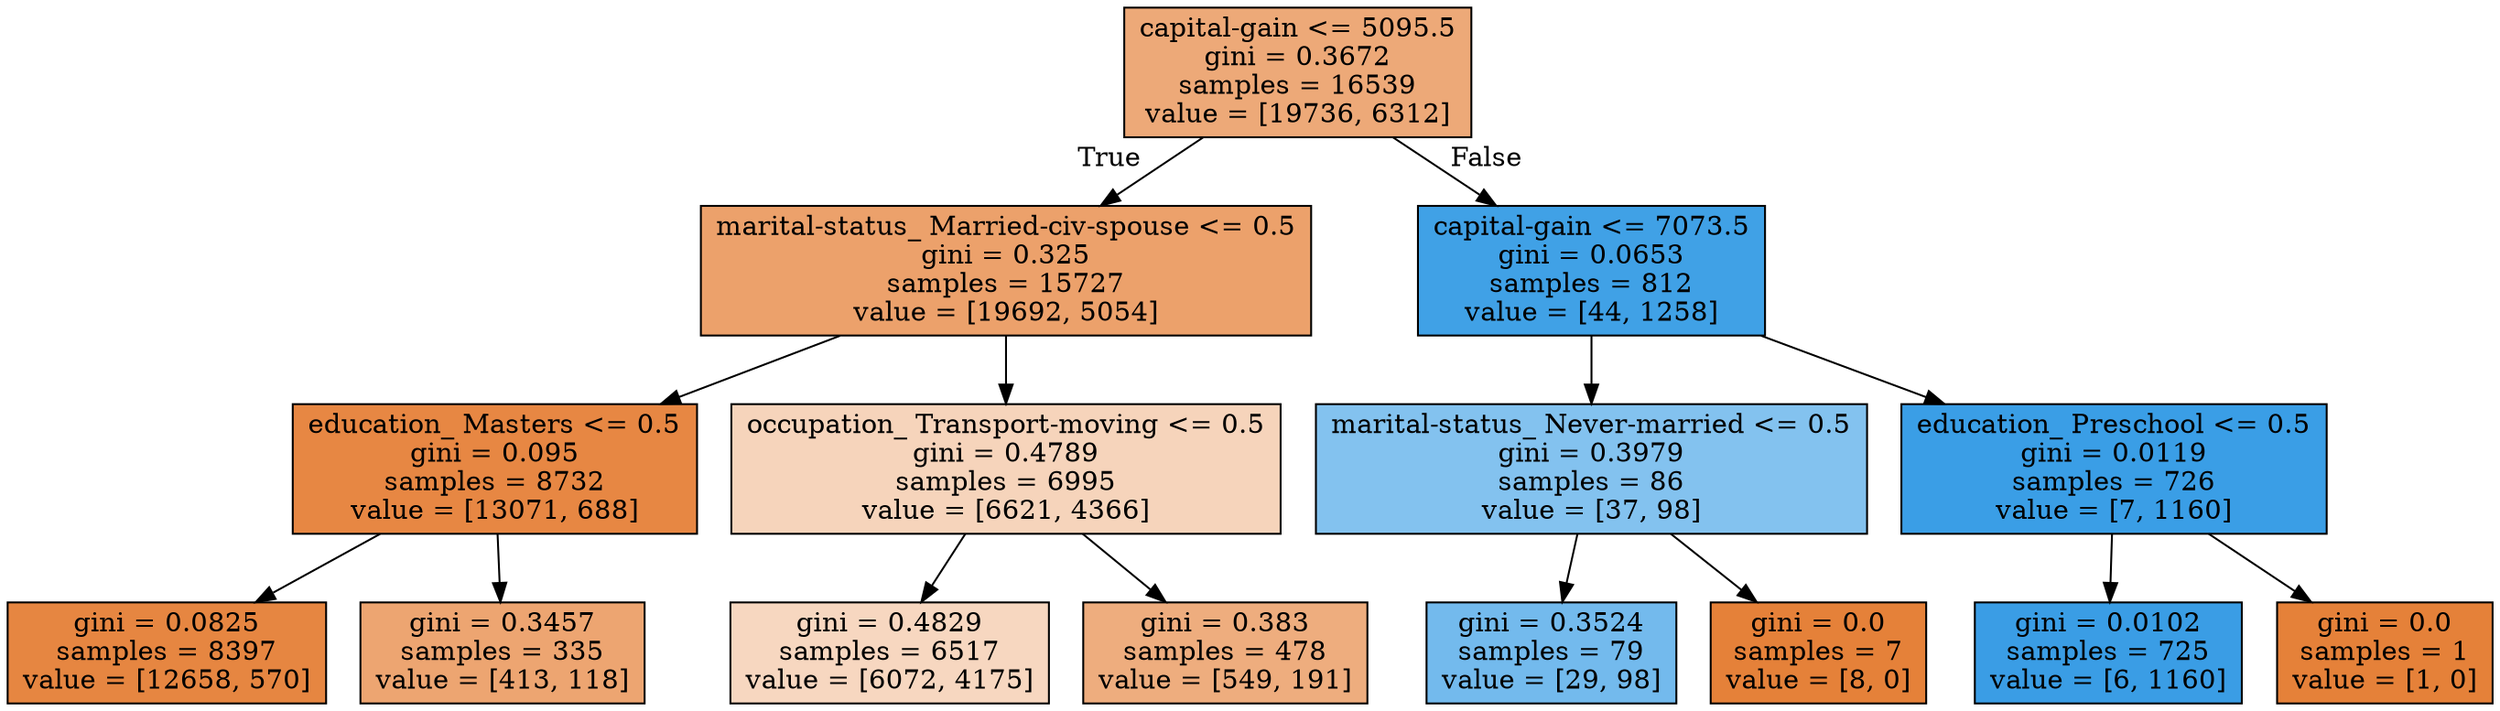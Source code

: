 digraph Tree {
node [shape=box, style="filled", color="black"] ;
0 [label="capital-gain <= 5095.5\ngini = 0.3672\nsamples = 16539\nvalue = [19736, 6312]", fillcolor="#e58139ad"] ;
1 [label="marital-status_ Married-civ-spouse <= 0.5\ngini = 0.325\nsamples = 15727\nvalue = [19692, 5054]", fillcolor="#e58139be"] ;
0 -> 1 [labeldistance=2.5, labelangle=45, headlabel="True"] ;
2 [label="education_ Masters <= 0.5\ngini = 0.095\nsamples = 8732\nvalue = [13071, 688]", fillcolor="#e58139f2"] ;
1 -> 2 ;
3 [label="gini = 0.0825\nsamples = 8397\nvalue = [12658, 570]", fillcolor="#e58139f4"] ;
2 -> 3 ;
4 [label="gini = 0.3457\nsamples = 335\nvalue = [413, 118]", fillcolor="#e58139b6"] ;
2 -> 4 ;
5 [label="occupation_ Transport-moving <= 0.5\ngini = 0.4789\nsamples = 6995\nvalue = [6621, 4366]", fillcolor="#e5813957"] ;
1 -> 5 ;
6 [label="gini = 0.4829\nsamples = 6517\nvalue = [6072, 4175]", fillcolor="#e5813950"] ;
5 -> 6 ;
7 [label="gini = 0.383\nsamples = 478\nvalue = [549, 191]", fillcolor="#e58139a6"] ;
5 -> 7 ;
8 [label="capital-gain <= 7073.5\ngini = 0.0653\nsamples = 812\nvalue = [44, 1258]", fillcolor="#399de5f6"] ;
0 -> 8 [labeldistance=2.5, labelangle=-45, headlabel="False"] ;
9 [label="marital-status_ Never-married <= 0.5\ngini = 0.3979\nsamples = 86\nvalue = [37, 98]", fillcolor="#399de59f"] ;
8 -> 9 ;
10 [label="gini = 0.3524\nsamples = 79\nvalue = [29, 98]", fillcolor="#399de5b4"] ;
9 -> 10 ;
11 [label="gini = 0.0\nsamples = 7\nvalue = [8, 0]", fillcolor="#e58139ff"] ;
9 -> 11 ;
12 [label="education_ Preschool <= 0.5\ngini = 0.0119\nsamples = 726\nvalue = [7, 1160]", fillcolor="#399de5fd"] ;
8 -> 12 ;
13 [label="gini = 0.0102\nsamples = 725\nvalue = [6, 1160]", fillcolor="#399de5fe"] ;
12 -> 13 ;
14 [label="gini = 0.0\nsamples = 1\nvalue = [1, 0]", fillcolor="#e58139ff"] ;
12 -> 14 ;
}